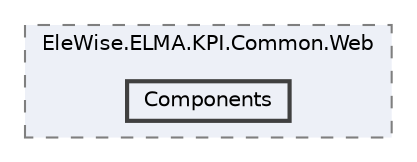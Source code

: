 digraph "Web/Modules/EleWise.ELMA.KPI.Common.Web/Components"
{
 // LATEX_PDF_SIZE
  bgcolor="transparent";
  edge [fontname=Helvetica,fontsize=10,labelfontname=Helvetica,labelfontsize=10];
  node [fontname=Helvetica,fontsize=10,shape=box,height=0.2,width=0.4];
  compound=true
  subgraph clusterdir_dc0931c3dd765275962cf2e995cc45f0 {
    graph [ bgcolor="#edf0f7", pencolor="grey50", label="EleWise.ELMA.KPI.Common.Web", fontname=Helvetica,fontsize=10 style="filled,dashed", URL="dir_dc0931c3dd765275962cf2e995cc45f0.html",tooltip=""]
  dir_a85e8ff30c6a7a9dc8787bc625b416ef [label="Components", fillcolor="#edf0f7", color="grey25", style="filled,bold", URL="dir_a85e8ff30c6a7a9dc8787bc625b416ef.html",tooltip=""];
  }
}
